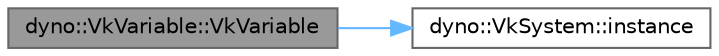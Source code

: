 digraph "dyno::VkVariable::VkVariable"
{
 // LATEX_PDF_SIZE
  bgcolor="transparent";
  edge [fontname=Helvetica,fontsize=10,labelfontname=Helvetica,labelfontsize=10];
  node [fontname=Helvetica,fontsize=10,shape=box,height=0.2,width=0.4];
  rankdir="LR";
  Node1 [id="Node000001",label="dyno::VkVariable::VkVariable",height=0.2,width=0.4,color="gray40", fillcolor="grey60", style="filled", fontcolor="black",tooltip=" "];
  Node1 -> Node2 [id="edge1_Node000001_Node000002",color="steelblue1",style="solid",tooltip=" "];
  Node2 [id="Node000002",label="dyno::VkSystem::instance",height=0.2,width=0.4,color="grey40", fillcolor="white", style="filled",URL="$classdyno_1_1_vk_system.html#ae9dfacd8ffcaa69bd39faec9ab24c66e",tooltip=" "];
}
